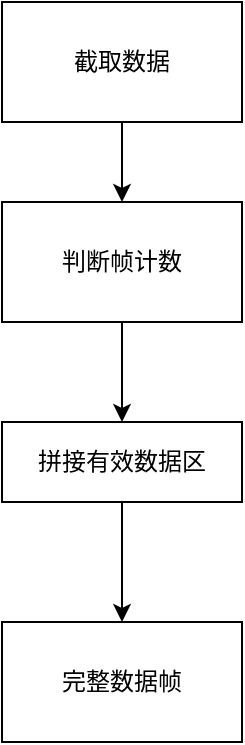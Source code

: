 <mxfile version="13.9.9" type="github">
  <diagram id="C5RBs43oDa-KdzZeNtuy" name="Page-1">
    <mxGraphModel dx="1211" dy="556" grid="1" gridSize="10" guides="1" tooltips="1" connect="1" arrows="1" fold="1" page="1" pageScale="1" pageWidth="827" pageHeight="1169" math="0" shadow="0">
      <root>
        <mxCell id="WIyWlLk6GJQsqaUBKTNV-0" />
        <mxCell id="WIyWlLk6GJQsqaUBKTNV-1" parent="WIyWlLk6GJQsqaUBKTNV-0" />
        <mxCell id="M8esvG0EFuvt291vhWiJ-4" style="edgeStyle=orthogonalEdgeStyle;rounded=0;orthogonalLoop=1;jettySize=auto;html=1;exitX=0.5;exitY=1;exitDx=0;exitDy=0;entryX=0.5;entryY=0;entryDx=0;entryDy=0;" edge="1" parent="WIyWlLk6GJQsqaUBKTNV-1" source="M8esvG0EFuvt291vhWiJ-0" target="M8esvG0EFuvt291vhWiJ-1">
          <mxGeometry relative="1" as="geometry" />
        </mxCell>
        <mxCell id="M8esvG0EFuvt291vhWiJ-0" value="截取数据" style="rounded=0;whiteSpace=wrap;html=1;" vertex="1" parent="WIyWlLk6GJQsqaUBKTNV-1">
          <mxGeometry x="390" y="90" width="120" height="60" as="geometry" />
        </mxCell>
        <mxCell id="M8esvG0EFuvt291vhWiJ-7" style="edgeStyle=orthogonalEdgeStyle;rounded=0;orthogonalLoop=1;jettySize=auto;html=1;exitX=0.5;exitY=1;exitDx=0;exitDy=0;entryX=0.5;entryY=0;entryDx=0;entryDy=0;" edge="1" parent="WIyWlLk6GJQsqaUBKTNV-1" source="M8esvG0EFuvt291vhWiJ-1" target="M8esvG0EFuvt291vhWiJ-2">
          <mxGeometry relative="1" as="geometry" />
        </mxCell>
        <mxCell id="M8esvG0EFuvt291vhWiJ-1" value="判断帧计数" style="rounded=0;whiteSpace=wrap;html=1;" vertex="1" parent="WIyWlLk6GJQsqaUBKTNV-1">
          <mxGeometry x="390" y="190" width="120" height="60" as="geometry" />
        </mxCell>
        <mxCell id="M8esvG0EFuvt291vhWiJ-8" style="edgeStyle=orthogonalEdgeStyle;rounded=0;orthogonalLoop=1;jettySize=auto;html=1;exitX=0.5;exitY=1;exitDx=0;exitDy=0;entryX=0.5;entryY=0;entryDx=0;entryDy=0;" edge="1" parent="WIyWlLk6GJQsqaUBKTNV-1" source="M8esvG0EFuvt291vhWiJ-2" target="M8esvG0EFuvt291vhWiJ-3">
          <mxGeometry relative="1" as="geometry" />
        </mxCell>
        <mxCell id="M8esvG0EFuvt291vhWiJ-2" value="拼接有效数据区" style="rounded=0;whiteSpace=wrap;html=1;" vertex="1" parent="WIyWlLk6GJQsqaUBKTNV-1">
          <mxGeometry x="390" y="300" width="120" height="40" as="geometry" />
        </mxCell>
        <mxCell id="M8esvG0EFuvt291vhWiJ-3" value="完整数据帧" style="rounded=0;whiteSpace=wrap;html=1;" vertex="1" parent="WIyWlLk6GJQsqaUBKTNV-1">
          <mxGeometry x="390" y="400" width="120" height="60" as="geometry" />
        </mxCell>
      </root>
    </mxGraphModel>
  </diagram>
</mxfile>
